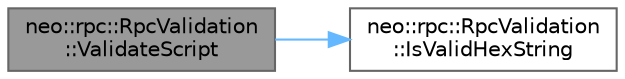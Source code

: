 digraph "neo::rpc::RpcValidation::ValidateScript"
{
 // LATEX_PDF_SIZE
  bgcolor="transparent";
  edge [fontname=Helvetica,fontsize=10,labelfontname=Helvetica,labelfontsize=10];
  node [fontname=Helvetica,fontsize=10,shape=box,height=0.2,width=0.4];
  rankdir="LR";
  Node1 [id="Node000001",label="neo::rpc::RpcValidation\l::ValidateScript",height=0.2,width=0.4,color="gray40", fillcolor="grey60", style="filled", fontcolor="black",tooltip="Validate script for invocation."];
  Node1 -> Node2 [id="edge1_Node000001_Node000002",color="steelblue1",style="solid",tooltip=" "];
  Node2 [id="Node000002",label="neo::rpc::RpcValidation\l::IsValidHexString",height=0.2,width=0.4,color="grey40", fillcolor="white", style="filled",URL="$classneo_1_1rpc_1_1_rpc_validation.html#a64dccc0505d3b165bb90232dc755656a",tooltip="Validate a hex string."];
}
